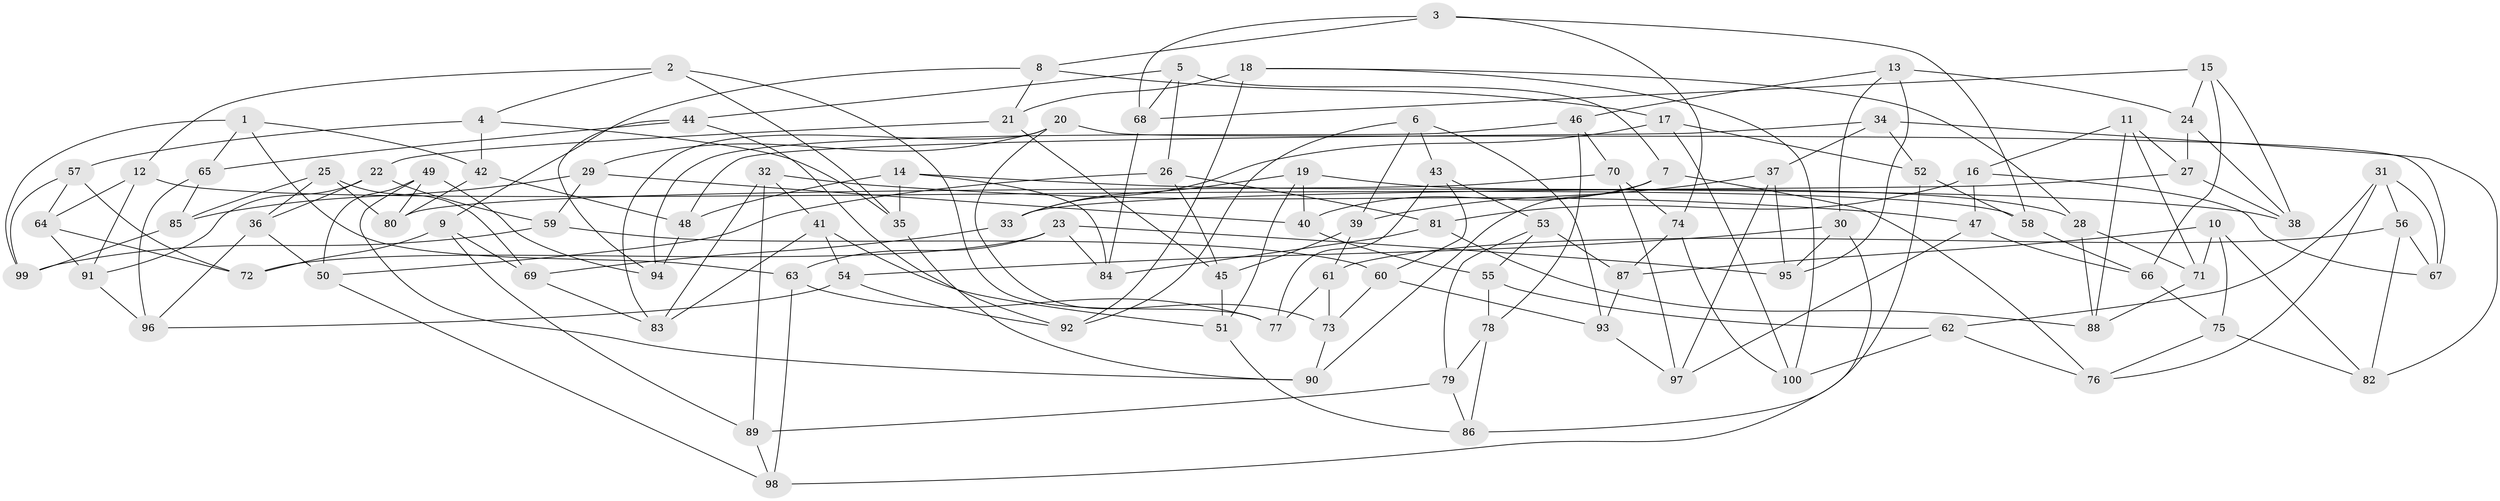 // coarse degree distribution, {6: 0.2714285714285714, 5: 0.11428571428571428, 4: 0.5571428571428572, 3: 0.05714285714285714}
// Generated by graph-tools (version 1.1) at 2025/24/03/03/25 07:24:30]
// undirected, 100 vertices, 200 edges
graph export_dot {
graph [start="1"]
  node [color=gray90,style=filled];
  1;
  2;
  3;
  4;
  5;
  6;
  7;
  8;
  9;
  10;
  11;
  12;
  13;
  14;
  15;
  16;
  17;
  18;
  19;
  20;
  21;
  22;
  23;
  24;
  25;
  26;
  27;
  28;
  29;
  30;
  31;
  32;
  33;
  34;
  35;
  36;
  37;
  38;
  39;
  40;
  41;
  42;
  43;
  44;
  45;
  46;
  47;
  48;
  49;
  50;
  51;
  52;
  53;
  54;
  55;
  56;
  57;
  58;
  59;
  60;
  61;
  62;
  63;
  64;
  65;
  66;
  67;
  68;
  69;
  70;
  71;
  72;
  73;
  74;
  75;
  76;
  77;
  78;
  79;
  80;
  81;
  82;
  83;
  84;
  85;
  86;
  87;
  88;
  89;
  90;
  91;
  92;
  93;
  94;
  95;
  96;
  97;
  98;
  99;
  100;
  1 -- 42;
  1 -- 65;
  1 -- 99;
  1 -- 63;
  2 -- 4;
  2 -- 12;
  2 -- 77;
  2 -- 35;
  3 -- 68;
  3 -- 58;
  3 -- 74;
  3 -- 8;
  4 -- 35;
  4 -- 57;
  4 -- 42;
  5 -- 44;
  5 -- 26;
  5 -- 7;
  5 -- 68;
  6 -- 92;
  6 -- 39;
  6 -- 43;
  6 -- 93;
  7 -- 90;
  7 -- 40;
  7 -- 76;
  8 -- 9;
  8 -- 17;
  8 -- 21;
  9 -- 89;
  9 -- 72;
  9 -- 69;
  10 -- 87;
  10 -- 75;
  10 -- 71;
  10 -- 82;
  11 -- 71;
  11 -- 27;
  11 -- 88;
  11 -- 16;
  12 -- 91;
  12 -- 64;
  12 -- 58;
  13 -- 46;
  13 -- 24;
  13 -- 95;
  13 -- 30;
  14 -- 84;
  14 -- 35;
  14 -- 48;
  14 -- 38;
  15 -- 24;
  15 -- 38;
  15 -- 66;
  15 -- 68;
  16 -- 47;
  16 -- 67;
  16 -- 81;
  17 -- 100;
  17 -- 33;
  17 -- 52;
  18 -- 21;
  18 -- 100;
  18 -- 28;
  18 -- 92;
  19 -- 28;
  19 -- 40;
  19 -- 33;
  19 -- 51;
  20 -- 73;
  20 -- 83;
  20 -- 67;
  20 -- 29;
  21 -- 45;
  21 -- 22;
  22 -- 36;
  22 -- 59;
  22 -- 91;
  23 -- 63;
  23 -- 95;
  23 -- 72;
  23 -- 84;
  24 -- 27;
  24 -- 38;
  25 -- 85;
  25 -- 69;
  25 -- 36;
  25 -- 80;
  26 -- 81;
  26 -- 50;
  26 -- 45;
  27 -- 38;
  27 -- 33;
  28 -- 71;
  28 -- 88;
  29 -- 40;
  29 -- 85;
  29 -- 59;
  30 -- 95;
  30 -- 54;
  30 -- 98;
  31 -- 56;
  31 -- 76;
  31 -- 67;
  31 -- 62;
  32 -- 41;
  32 -- 83;
  32 -- 47;
  32 -- 89;
  33 -- 69;
  34 -- 52;
  34 -- 48;
  34 -- 37;
  34 -- 82;
  35 -- 90;
  36 -- 50;
  36 -- 96;
  37 -- 39;
  37 -- 97;
  37 -- 95;
  39 -- 45;
  39 -- 61;
  40 -- 55;
  41 -- 83;
  41 -- 54;
  41 -- 51;
  42 -- 48;
  42 -- 80;
  43 -- 53;
  43 -- 60;
  43 -- 77;
  44 -- 92;
  44 -- 65;
  44 -- 94;
  45 -- 51;
  46 -- 94;
  46 -- 70;
  46 -- 78;
  47 -- 97;
  47 -- 66;
  48 -- 94;
  49 -- 90;
  49 -- 80;
  49 -- 50;
  49 -- 94;
  50 -- 98;
  51 -- 86;
  52 -- 86;
  52 -- 58;
  53 -- 79;
  53 -- 55;
  53 -- 87;
  54 -- 92;
  54 -- 96;
  55 -- 78;
  55 -- 62;
  56 -- 82;
  56 -- 67;
  56 -- 61;
  57 -- 64;
  57 -- 72;
  57 -- 99;
  58 -- 66;
  59 -- 99;
  59 -- 60;
  60 -- 93;
  60 -- 73;
  61 -- 77;
  61 -- 73;
  62 -- 76;
  62 -- 100;
  63 -- 98;
  63 -- 77;
  64 -- 72;
  64 -- 91;
  65 -- 96;
  65 -- 85;
  66 -- 75;
  68 -- 84;
  69 -- 83;
  70 -- 80;
  70 -- 74;
  70 -- 97;
  71 -- 88;
  73 -- 90;
  74 -- 100;
  74 -- 87;
  75 -- 82;
  75 -- 76;
  78 -- 79;
  78 -- 86;
  79 -- 86;
  79 -- 89;
  81 -- 88;
  81 -- 84;
  85 -- 99;
  87 -- 93;
  89 -- 98;
  91 -- 96;
  93 -- 97;
}
